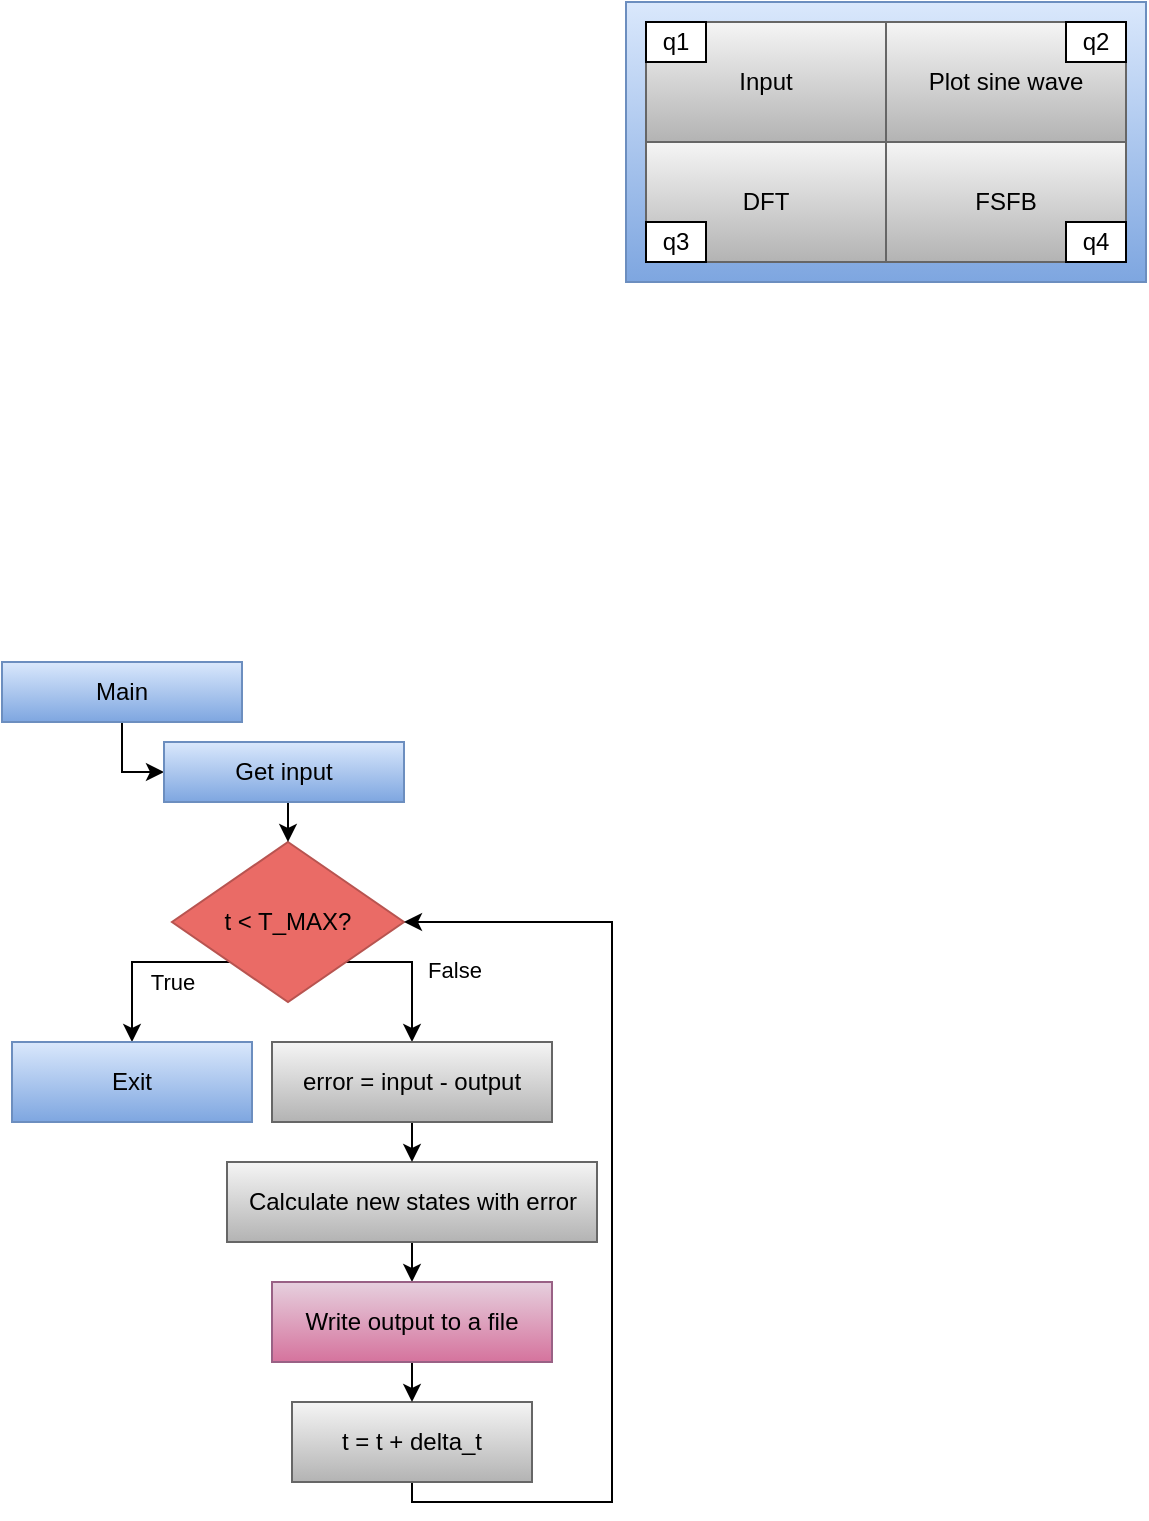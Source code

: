 <mxfile version="13.0.3" type="device"><diagram id="Xr8ncy12kvyffRBZ4_J4" name="Page-1"><mxGraphModel dx="563" dy="1551" grid="1" gridSize="10" guides="1" tooltips="1" connect="1" arrows="1" fold="1" page="1" pageScale="1" pageWidth="827" pageHeight="1169" math="0" shadow="0"><root><mxCell id="0"/><mxCell id="1" parent="0"/><mxCell id="Yup4TlelG-6jV7qnjyh2-31" value="" style="rounded=0;whiteSpace=wrap;html=1;fillColor=#dae8fc;gradientColor=#7ea6e0;strokeColor=#6c8ebf;" vertex="1" parent="1"><mxGeometry x="567" y="-10" width="260" height="140" as="geometry"/></mxCell><mxCell id="Yup4TlelG-6jV7qnjyh2-33" style="edgeStyle=orthogonalEdgeStyle;rounded=0;orthogonalLoop=1;jettySize=auto;html=1;exitX=0.5;exitY=1;exitDx=0;exitDy=0;entryX=0;entryY=0.5;entryDx=0;entryDy=0;" edge="1" parent="1" source="Yup4TlelG-6jV7qnjyh2-1" target="Yup4TlelG-6jV7qnjyh2-20"><mxGeometry relative="1" as="geometry"><Array as="points"><mxPoint x="315" y="375"/></Array></mxGeometry></mxCell><mxCell id="Yup4TlelG-6jV7qnjyh2-1" value="Main" style="rounded=0;whiteSpace=wrap;html=1;gradientColor=#7ea6e0;fillColor=#dae8fc;strokeColor=#6c8ebf;" vertex="1" parent="1"><mxGeometry x="255" y="320" width="120" height="30" as="geometry"/></mxCell><mxCell id="Yup4TlelG-6jV7qnjyh2-11" style="edgeStyle=orthogonalEdgeStyle;rounded=0;orthogonalLoop=1;jettySize=auto;html=1;exitX=1;exitY=1;exitDx=0;exitDy=0;entryX=0.5;entryY=0;entryDx=0;entryDy=0;" edge="1" parent="1" source="Yup4TlelG-6jV7qnjyh2-4" target="Yup4TlelG-6jV7qnjyh2-8"><mxGeometry relative="1" as="geometry"><Array as="points"><mxPoint x="460" y="470"/></Array></mxGeometry></mxCell><mxCell id="Yup4TlelG-6jV7qnjyh2-19" value="False" style="edgeLabel;html=1;align=center;verticalAlign=middle;resizable=0;points=[];" vertex="1" connectable="0" parent="Yup4TlelG-6jV7qnjyh2-11"><mxGeometry x="-0.123" y="-4" relative="1" as="geometry"><mxPoint x="21.33" as="offset"/></mxGeometry></mxCell><mxCell id="Yup4TlelG-6jV7qnjyh2-18" value="True" style="edgeStyle=orthogonalEdgeStyle;rounded=0;orthogonalLoop=1;jettySize=auto;html=1;exitX=0;exitY=1;exitDx=0;exitDy=0;entryX=0.5;entryY=0;entryDx=0;entryDy=0;" edge="1" parent="1" source="Yup4TlelG-6jV7qnjyh2-4" target="Yup4TlelG-6jV7qnjyh2-16"><mxGeometry x="-0.348" y="10" relative="1" as="geometry"><Array as="points"><mxPoint x="320" y="470"/></Array><mxPoint as="offset"/></mxGeometry></mxCell><mxCell id="Yup4TlelG-6jV7qnjyh2-4" value="&lt;span style=&quot;font-family: &amp;#34;helvetica&amp;#34; ; font-size: 12px ; font-style: normal ; font-weight: 400 ; letter-spacing: normal ; text-align: center ; text-indent: 0px ; text-transform: none ; word-spacing: 0px ; float: none ; display: inline ; background-color: rgb(234 , 107 , 102)&quot;&gt;t &amp;lt; T_MAX?&lt;/span&gt;" style="rhombus;whiteSpace=wrap;html=1;gradientColor=none;fillColor=#EA6B66;strokeColor=#b85450;" vertex="1" parent="1"><mxGeometry x="340" y="410" width="116" height="80" as="geometry"/></mxCell><mxCell id="Yup4TlelG-6jV7qnjyh2-15" style="edgeStyle=orthogonalEdgeStyle;rounded=0;orthogonalLoop=1;jettySize=auto;html=1;exitX=0.5;exitY=1;exitDx=0;exitDy=0;entryX=1;entryY=0.5;entryDx=0;entryDy=0;" edge="1" parent="1" source="Yup4TlelG-6jV7qnjyh2-5" target="Yup4TlelG-6jV7qnjyh2-4"><mxGeometry relative="1" as="geometry"><Array as="points"><mxPoint x="460" y="740"/><mxPoint x="560" y="740"/><mxPoint x="560" y="450"/></Array></mxGeometry></mxCell><mxCell id="Yup4TlelG-6jV7qnjyh2-5" value="t = t + delta_t" style="rounded=0;whiteSpace=wrap;html=1;gradientColor=#b3b3b3;fillColor=#f5f5f5;strokeColor=#666666;" vertex="1" parent="1"><mxGeometry x="400" y="690" width="120" height="40" as="geometry"/></mxCell><mxCell id="Yup4TlelG-6jV7qnjyh2-13" style="edgeStyle=orthogonalEdgeStyle;rounded=0;orthogonalLoop=1;jettySize=auto;html=1;exitX=0.5;exitY=1;exitDx=0;exitDy=0;entryX=0.5;entryY=0;entryDx=0;entryDy=0;" edge="1" parent="1" source="Yup4TlelG-6jV7qnjyh2-6" target="Yup4TlelG-6jV7qnjyh2-7"><mxGeometry relative="1" as="geometry"/></mxCell><mxCell id="Yup4TlelG-6jV7qnjyh2-6" value="Calculate new states with error" style="rounded=0;whiteSpace=wrap;html=1;gradientColor=#b3b3b3;fillColor=#f5f5f5;strokeColor=#666666;" vertex="1" parent="1"><mxGeometry x="367.5" y="570" width="185" height="40" as="geometry"/></mxCell><mxCell id="Yup4TlelG-6jV7qnjyh2-14" style="edgeStyle=orthogonalEdgeStyle;rounded=0;orthogonalLoop=1;jettySize=auto;html=1;exitX=0.5;exitY=1;exitDx=0;exitDy=0;entryX=0.5;entryY=0;entryDx=0;entryDy=0;" edge="1" parent="1" source="Yup4TlelG-6jV7qnjyh2-7" target="Yup4TlelG-6jV7qnjyh2-5"><mxGeometry relative="1" as="geometry"/></mxCell><mxCell id="Yup4TlelG-6jV7qnjyh2-7" value="Write output to a file" style="rounded=0;whiteSpace=wrap;html=1;gradientColor=#d5739d;fillColor=#e6d0de;strokeColor=#996185;" vertex="1" parent="1"><mxGeometry x="390" y="630" width="140" height="40" as="geometry"/></mxCell><mxCell id="Yup4TlelG-6jV7qnjyh2-12" style="edgeStyle=orthogonalEdgeStyle;rounded=0;orthogonalLoop=1;jettySize=auto;html=1;exitX=0.5;exitY=1;exitDx=0;exitDy=0;entryX=0.5;entryY=0;entryDx=0;entryDy=0;" edge="1" parent="1" source="Yup4TlelG-6jV7qnjyh2-8" target="Yup4TlelG-6jV7qnjyh2-6"><mxGeometry relative="1" as="geometry"/></mxCell><mxCell id="Yup4TlelG-6jV7qnjyh2-8" value="error = input - output" style="rounded=0;whiteSpace=wrap;html=1;gradientColor=#b3b3b3;fillColor=#f5f5f5;strokeColor=#666666;" vertex="1" parent="1"><mxGeometry x="390" y="510" width="140" height="40" as="geometry"/></mxCell><mxCell id="Yup4TlelG-6jV7qnjyh2-16" value="Exit" style="rounded=0;whiteSpace=wrap;html=1;gradientColor=#7ea6e0;fillColor=#dae8fc;strokeColor=#6c8ebf;" vertex="1" parent="1"><mxGeometry x="260" y="510" width="120" height="40" as="geometry"/></mxCell><mxCell id="Yup4TlelG-6jV7qnjyh2-22" style="edgeStyle=orthogonalEdgeStyle;rounded=0;orthogonalLoop=1;jettySize=auto;html=1;exitX=0.5;exitY=1;exitDx=0;exitDy=0;entryX=0.5;entryY=0;entryDx=0;entryDy=0;" edge="1" parent="1" source="Yup4TlelG-6jV7qnjyh2-20" target="Yup4TlelG-6jV7qnjyh2-4"><mxGeometry relative="1" as="geometry"/></mxCell><mxCell id="Yup4TlelG-6jV7qnjyh2-20" value="Get input" style="rounded=0;whiteSpace=wrap;html=1;gradientColor=#7ea6e0;fillColor=#dae8fc;strokeColor=#6c8ebf;" vertex="1" parent="1"><mxGeometry x="336" y="360" width="120" height="30" as="geometry"/></mxCell><mxCell id="Yup4TlelG-6jV7qnjyh2-23" value="Input" style="rounded=0;whiteSpace=wrap;html=1;gradientColor=#b3b3b3;fillColor=#f5f5f5;strokeColor=#666666;" vertex="1" parent="1"><mxGeometry x="577" width="120" height="60" as="geometry"/></mxCell><mxCell id="Yup4TlelG-6jV7qnjyh2-24" value="Plot sine wave" style="rounded=0;whiteSpace=wrap;html=1;gradientColor=#b3b3b3;fillColor=#f5f5f5;strokeColor=#666666;" vertex="1" parent="1"><mxGeometry x="697" width="120" height="60" as="geometry"/></mxCell><mxCell id="Yup4TlelG-6jV7qnjyh2-25" value="DFT" style="rounded=0;whiteSpace=wrap;html=1;gradientColor=#b3b3b3;fillColor=#f5f5f5;strokeColor=#666666;" vertex="1" parent="1"><mxGeometry x="577" y="60" width="120" height="60" as="geometry"/></mxCell><mxCell id="Yup4TlelG-6jV7qnjyh2-26" value="FSFB" style="rounded=0;whiteSpace=wrap;html=1;gradientColor=#b3b3b3;fillColor=#f5f5f5;strokeColor=#666666;" vertex="1" parent="1"><mxGeometry x="697" y="60" width="120" height="60" as="geometry"/></mxCell><mxCell id="Yup4TlelG-6jV7qnjyh2-27" value="q1" style="rounded=0;whiteSpace=wrap;html=1;" vertex="1" parent="1"><mxGeometry x="577" width="30" height="20" as="geometry"/></mxCell><mxCell id="Yup4TlelG-6jV7qnjyh2-28" value="q2" style="rounded=0;whiteSpace=wrap;html=1;" vertex="1" parent="1"><mxGeometry x="787" width="30" height="20" as="geometry"/></mxCell><mxCell id="Yup4TlelG-6jV7qnjyh2-29" value="q3" style="rounded=0;whiteSpace=wrap;html=1;" vertex="1" parent="1"><mxGeometry x="577" y="100" width="30" height="20" as="geometry"/></mxCell><mxCell id="Yup4TlelG-6jV7qnjyh2-30" value="q4" style="rounded=0;whiteSpace=wrap;html=1;" vertex="1" parent="1"><mxGeometry x="787" y="100" width="30" height="20" as="geometry"/></mxCell></root></mxGraphModel></diagram></mxfile>